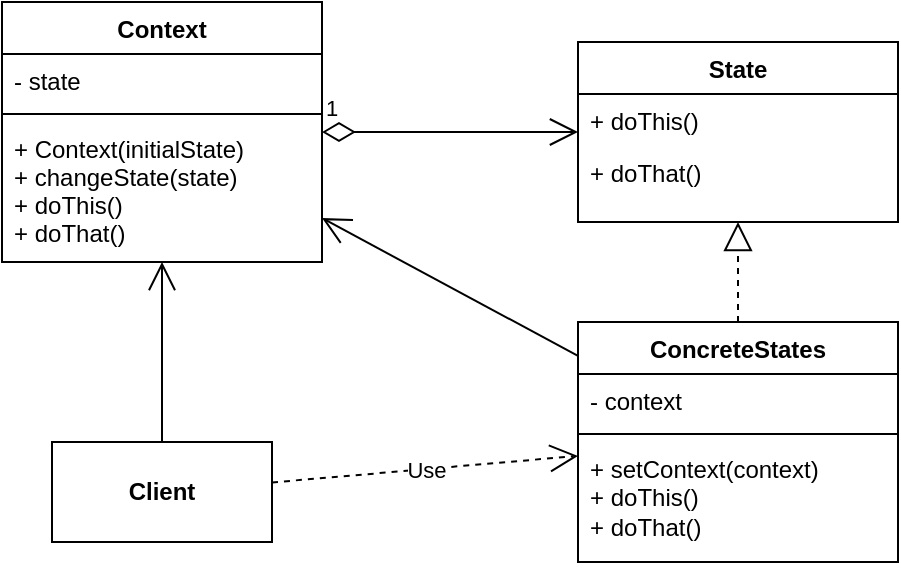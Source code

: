 <mxfile version="27.1.6" pages="2">
  <diagram id="C5RBs43oDa-KdzZeNtuy" name="Page-1">
    <mxGraphModel dx="436" dy="819" grid="1" gridSize="10" guides="1" tooltips="1" connect="1" arrows="1" fold="1" page="1" pageScale="1" pageWidth="827" pageHeight="1169" math="0" shadow="0">
      <root>
        <mxCell id="WIyWlLk6GJQsqaUBKTNV-0" />
        <mxCell id="WIyWlLk6GJQsqaUBKTNV-1" parent="WIyWlLk6GJQsqaUBKTNV-0" />
        <mxCell id="zkfFHV4jXpPFQw0GAbJ--0" value="Context" style="swimlane;fontStyle=1;align=center;verticalAlign=top;childLayout=stackLayout;horizontal=1;startSize=26;horizontalStack=0;resizeParent=1;resizeLast=0;collapsible=1;marginBottom=0;rounded=0;shadow=0;strokeWidth=1;" parent="WIyWlLk6GJQsqaUBKTNV-1" vertex="1">
          <mxGeometry x="170" y="270" width="160" height="130" as="geometry">
            <mxRectangle x="230" y="140" width="160" height="26" as="alternateBounds" />
          </mxGeometry>
        </mxCell>
        <mxCell id="zkfFHV4jXpPFQw0GAbJ--1" value="- state" style="text;align=left;verticalAlign=top;spacingLeft=4;spacingRight=4;overflow=hidden;rotatable=0;points=[[0,0.5],[1,0.5]];portConstraint=eastwest;" parent="zkfFHV4jXpPFQw0GAbJ--0" vertex="1">
          <mxGeometry y="26" width="160" height="26" as="geometry" />
        </mxCell>
        <mxCell id="zkfFHV4jXpPFQw0GAbJ--4" value="" style="line;html=1;strokeWidth=1;align=left;verticalAlign=middle;spacingTop=-1;spacingLeft=3;spacingRight=3;rotatable=0;labelPosition=right;points=[];portConstraint=eastwest;" parent="zkfFHV4jXpPFQw0GAbJ--0" vertex="1">
          <mxGeometry y="52" width="160" height="8" as="geometry" />
        </mxCell>
        <mxCell id="zkfFHV4jXpPFQw0GAbJ--5" value="+ Context(initialState)&#xa;+ changeState(state)&#xa;+ doThis()&#xa;+ doThat()&#xa;" style="text;align=left;verticalAlign=top;spacingLeft=4;spacingRight=4;overflow=hidden;rotatable=0;points=[[0,0.5],[1,0.5]];portConstraint=eastwest;" parent="zkfFHV4jXpPFQw0GAbJ--0" vertex="1">
          <mxGeometry y="60" width="160" height="70" as="geometry" />
        </mxCell>
        <mxCell id="zkfFHV4jXpPFQw0GAbJ--17" value="State" style="swimlane;fontStyle=1;align=center;verticalAlign=top;childLayout=stackLayout;horizontal=1;startSize=26;horizontalStack=0;resizeParent=1;resizeLast=0;collapsible=1;marginBottom=0;rounded=0;shadow=0;strokeWidth=1;" parent="WIyWlLk6GJQsqaUBKTNV-1" vertex="1">
          <mxGeometry x="458" y="290" width="160" height="90" as="geometry">
            <mxRectangle x="508" y="60" width="160" height="26" as="alternateBounds" />
          </mxGeometry>
        </mxCell>
        <mxCell id="zkfFHV4jXpPFQw0GAbJ--18" value="+ doThis()" style="text;align=left;verticalAlign=top;spacingLeft=4;spacingRight=4;overflow=hidden;rotatable=0;points=[[0,0.5],[1,0.5]];portConstraint=eastwest;" parent="zkfFHV4jXpPFQw0GAbJ--17" vertex="1">
          <mxGeometry y="26" width="160" height="26" as="geometry" />
        </mxCell>
        <mxCell id="zkfFHV4jXpPFQw0GAbJ--19" value="+ doThat()" style="text;align=left;verticalAlign=top;spacingLeft=4;spacingRight=4;overflow=hidden;rotatable=0;points=[[0,0.5],[1,0.5]];portConstraint=eastwest;rounded=0;shadow=0;html=0;" parent="zkfFHV4jXpPFQw0GAbJ--17" vertex="1">
          <mxGeometry y="52" width="160" height="26" as="geometry" />
        </mxCell>
        <mxCell id="J0BmIq5jIzbkNkPnm8ZU-0" value="1" style="endArrow=open;html=1;endSize=12;startArrow=diamondThin;startSize=14;startFill=0;edgeStyle=orthogonalEdgeStyle;align=left;verticalAlign=bottom;rounded=0;" parent="WIyWlLk6GJQsqaUBKTNV-1" source="zkfFHV4jXpPFQw0GAbJ--0" target="zkfFHV4jXpPFQw0GAbJ--17" edge="1">
          <mxGeometry x="-1" y="3" relative="1" as="geometry">
            <mxPoint x="270" y="470" as="sourcePoint" />
            <mxPoint x="430" y="470" as="targetPoint" />
          </mxGeometry>
        </mxCell>
        <mxCell id="J0BmIq5jIzbkNkPnm8ZU-6" value="ConcreteStates" style="swimlane;fontStyle=1;align=center;verticalAlign=top;childLayout=stackLayout;horizontal=1;startSize=26;horizontalStack=0;resizeParent=1;resizeParentMax=0;resizeLast=0;collapsible=1;marginBottom=0;whiteSpace=wrap;html=1;" parent="WIyWlLk6GJQsqaUBKTNV-1" vertex="1">
          <mxGeometry x="458" y="430" width="160" height="120" as="geometry" />
        </mxCell>
        <mxCell id="J0BmIq5jIzbkNkPnm8ZU-7" value="- context" style="text;strokeColor=none;fillColor=none;align=left;verticalAlign=top;spacingLeft=4;spacingRight=4;overflow=hidden;rotatable=0;points=[[0,0.5],[1,0.5]];portConstraint=eastwest;whiteSpace=wrap;html=1;" parent="J0BmIq5jIzbkNkPnm8ZU-6" vertex="1">
          <mxGeometry y="26" width="160" height="26" as="geometry" />
        </mxCell>
        <mxCell id="J0BmIq5jIzbkNkPnm8ZU-8" value="" style="line;strokeWidth=1;fillColor=none;align=left;verticalAlign=middle;spacingTop=-1;spacingLeft=3;spacingRight=3;rotatable=0;labelPosition=right;points=[];portConstraint=eastwest;strokeColor=inherit;" parent="J0BmIq5jIzbkNkPnm8ZU-6" vertex="1">
          <mxGeometry y="52" width="160" height="8" as="geometry" />
        </mxCell>
        <mxCell id="J0BmIq5jIzbkNkPnm8ZU-9" value="+ setContext(context)&lt;br&gt;+ doThis()&lt;br&gt;+ doThat()" style="text;strokeColor=none;fillColor=none;align=left;verticalAlign=top;spacingLeft=4;spacingRight=4;overflow=hidden;rotatable=0;points=[[0,0.5],[1,0.5]];portConstraint=eastwest;whiteSpace=wrap;html=1;" parent="J0BmIq5jIzbkNkPnm8ZU-6" vertex="1">
          <mxGeometry y="60" width="160" height="60" as="geometry" />
        </mxCell>
        <mxCell id="J0BmIq5jIzbkNkPnm8ZU-10" value="&lt;b&gt;Client&lt;/b&gt;" style="html=1;whiteSpace=wrap;" parent="WIyWlLk6GJQsqaUBKTNV-1" vertex="1">
          <mxGeometry x="195" y="490" width="110" height="50" as="geometry" />
        </mxCell>
        <mxCell id="J0BmIq5jIzbkNkPnm8ZU-12" value="" style="endArrow=open;endFill=1;endSize=12;html=1;rounded=0;" parent="WIyWlLk6GJQsqaUBKTNV-1" source="J0BmIq5jIzbkNkPnm8ZU-10" target="zkfFHV4jXpPFQw0GAbJ--0" edge="1">
          <mxGeometry width="160" relative="1" as="geometry">
            <mxPoint x="180" y="450" as="sourcePoint" />
            <mxPoint x="340" y="450" as="targetPoint" />
          </mxGeometry>
        </mxCell>
        <mxCell id="J0BmIq5jIzbkNkPnm8ZU-13" value="Use" style="endArrow=open;endSize=12;dashed=1;html=1;rounded=0;" parent="WIyWlLk6GJQsqaUBKTNV-1" source="J0BmIq5jIzbkNkPnm8ZU-10" target="J0BmIq5jIzbkNkPnm8ZU-6" edge="1">
          <mxGeometry width="160" relative="1" as="geometry">
            <mxPoint x="290" y="450" as="sourcePoint" />
            <mxPoint x="450" y="450" as="targetPoint" />
          </mxGeometry>
        </mxCell>
        <mxCell id="J0BmIq5jIzbkNkPnm8ZU-14" value="" style="endArrow=open;endFill=1;endSize=12;html=1;rounded=0;" parent="WIyWlLk6GJQsqaUBKTNV-1" source="J0BmIq5jIzbkNkPnm8ZU-6" target="zkfFHV4jXpPFQw0GAbJ--0" edge="1">
          <mxGeometry width="160" relative="1" as="geometry">
            <mxPoint x="340" y="540" as="sourcePoint" />
            <mxPoint x="340" y="450" as="targetPoint" />
          </mxGeometry>
        </mxCell>
        <mxCell id="Wgm5vn-IYkqEpvJqR_mi-1" value="" style="endArrow=block;dashed=1;endFill=0;endSize=12;html=1;rounded=0;" parent="WIyWlLk6GJQsqaUBKTNV-1" source="J0BmIq5jIzbkNkPnm8ZU-6" target="zkfFHV4jXpPFQw0GAbJ--17" edge="1">
          <mxGeometry width="160" relative="1" as="geometry">
            <mxPoint x="310" y="430" as="sourcePoint" />
            <mxPoint x="470" y="430" as="targetPoint" />
          </mxGeometry>
        </mxCell>
      </root>
    </mxGraphModel>
  </diagram>
  <diagram id="jL-8TSexGOtVM5XP3muw" name="Página-2">
    <mxGraphModel dx="436" dy="819" grid="1" gridSize="10" guides="1" tooltips="1" connect="1" arrows="1" fold="1" page="1" pageScale="1" pageWidth="827" pageHeight="1169" math="0" shadow="0">
      <root>
        <mxCell id="0" />
        <mxCell id="1" parent="0" />
        <mxCell id="qLBlkIdkiwQzh7COVFVz-24" value="" style="rounded=0;whiteSpace=wrap;html=1;" parent="1" vertex="1">
          <mxGeometry x="250" y="465" width="400" height="180" as="geometry" />
        </mxCell>
        <mxCell id="qLBlkIdkiwQzh7COVFVz-1" value="&lt;b&gt;Client&lt;/b&gt;" style="html=1;whiteSpace=wrap;" parent="1" vertex="1">
          <mxGeometry x="70" y="259" width="110" height="50" as="geometry" />
        </mxCell>
        <mxCell id="qLBlkIdkiwQzh7COVFVz-2" value="Facade" style="swimlane;fontStyle=1;align=center;verticalAlign=top;childLayout=stackLayout;horizontal=1;startSize=26;horizontalStack=0;resizeParent=1;resizeParentMax=0;resizeLast=0;collapsible=1;marginBottom=0;whiteSpace=wrap;html=1;" parent="1" vertex="1">
          <mxGeometry x="254" y="232" width="160" height="104" as="geometry" />
        </mxCell>
        <mxCell id="qLBlkIdkiwQzh7COVFVz-3" value="- linksToSubsystemObjects&lt;div&gt;-optionalAdditionalFacade&lt;/div&gt;" style="text;strokeColor=none;fillColor=none;align=left;verticalAlign=top;spacingLeft=4;spacingRight=4;overflow=hidden;rotatable=0;points=[[0,0.5],[1,0.5]];portConstraint=eastwest;whiteSpace=wrap;html=1;labelBackgroundColor=default;" parent="qLBlkIdkiwQzh7COVFVz-2" vertex="1">
          <mxGeometry y="26" width="160" height="44" as="geometry" />
        </mxCell>
        <mxCell id="qLBlkIdkiwQzh7COVFVz-4" value="" style="line;strokeWidth=1;fillColor=none;align=left;verticalAlign=middle;spacingTop=-1;spacingLeft=3;spacingRight=3;rotatable=0;labelPosition=right;points=[];portConstraint=eastwest;strokeColor=inherit;" parent="qLBlkIdkiwQzh7COVFVz-2" vertex="1">
          <mxGeometry y="70" width="160" height="8" as="geometry" />
        </mxCell>
        <mxCell id="qLBlkIdkiwQzh7COVFVz-5" value="+ subsystemOperation()" style="text;strokeColor=none;fillColor=none;align=left;verticalAlign=top;spacingLeft=4;spacingRight=4;overflow=hidden;rotatable=0;points=[[0,0.5],[1,0.5]];portConstraint=eastwest;whiteSpace=wrap;html=1;" parent="qLBlkIdkiwQzh7COVFVz-2" vertex="1">
          <mxGeometry y="78" width="160" height="26" as="geometry" />
        </mxCell>
        <mxCell id="qLBlkIdkiwQzh7COVFVz-6" value="Additional Facade" style="swimlane;fontStyle=1;align=center;verticalAlign=top;childLayout=stackLayout;horizontal=1;startSize=26;horizontalStack=0;resizeParent=1;resizeParentMax=0;resizeLast=0;collapsible=1;marginBottom=0;whiteSpace=wrap;html=1;" parent="1" vertex="1">
          <mxGeometry x="470" y="241" width="160" height="86" as="geometry" />
        </mxCell>
        <mxCell id="qLBlkIdkiwQzh7COVFVz-7" value="..." style="text;align=left;verticalAlign=top;spacingLeft=4;spacingRight=4;overflow=hidden;rotatable=0;points=[[0,0.5],[1,0.5]];portConstraint=eastwest;whiteSpace=wrap;html=1;" parent="qLBlkIdkiwQzh7COVFVz-6" vertex="1">
          <mxGeometry y="26" width="160" height="26" as="geometry" />
        </mxCell>
        <mxCell id="qLBlkIdkiwQzh7COVFVz-8" value="" style="line;strokeWidth=1;fillColor=none;align=left;verticalAlign=middle;spacingTop=-1;spacingLeft=3;spacingRight=3;rotatable=0;labelPosition=right;points=[];portConstraint=eastwest;strokeColor=inherit;" parent="qLBlkIdkiwQzh7COVFVz-6" vertex="1">
          <mxGeometry y="52" width="160" height="8" as="geometry" />
        </mxCell>
        <mxCell id="qLBlkIdkiwQzh7COVFVz-9" value="+ anotherOperation()" style="text;strokeColor=none;fillColor=none;align=left;verticalAlign=top;spacingLeft=4;spacingRight=4;overflow=hidden;rotatable=0;points=[[0,0.5],[1,0.5]];portConstraint=eastwest;whiteSpace=wrap;html=1;labelBackgroundColor=default;" parent="qLBlkIdkiwQzh7COVFVz-6" vertex="1">
          <mxGeometry y="60" width="160" height="26" as="geometry" />
        </mxCell>
        <mxCell id="qLBlkIdkiwQzh7COVFVz-10" value="" style="endArrow=open;endFill=1;endSize=12;html=1;rounded=0;" parent="1" source="qLBlkIdkiwQzh7COVFVz-1" target="qLBlkIdkiwQzh7COVFVz-2" edge="1">
          <mxGeometry width="160" relative="1" as="geometry">
            <mxPoint x="220" y="230" as="sourcePoint" />
            <mxPoint x="380" y="230" as="targetPoint" />
          </mxGeometry>
        </mxCell>
        <mxCell id="qLBlkIdkiwQzh7COVFVz-11" value="" style="endArrow=open;endFill=1;endSize=12;html=1;rounded=0;" parent="1" source="qLBlkIdkiwQzh7COVFVz-2" target="qLBlkIdkiwQzh7COVFVz-6" edge="1">
          <mxGeometry width="160" relative="1" as="geometry">
            <mxPoint x="270" y="510" as="sourcePoint" />
            <mxPoint x="344" y="510" as="targetPoint" />
          </mxGeometry>
        </mxCell>
        <mxCell id="qLBlkIdkiwQzh7COVFVz-16" value="Use" style="endArrow=open;endSize=12;dashed=1;html=1;rounded=0;entryX=0.25;entryY=0;entryDx=0;entryDy=0;" parent="1" source="qLBlkIdkiwQzh7COVFVz-2" target="qLBlkIdkiwQzh7COVFVz-24" edge="1">
          <mxGeometry width="160" relative="1" as="geometry">
            <mxPoint x="150" y="240" as="sourcePoint" />
            <mxPoint x="330" y="470" as="targetPoint" />
          </mxGeometry>
        </mxCell>
        <mxCell id="qLBlkIdkiwQzh7COVFVz-17" value="Use" style="endArrow=open;endSize=12;dashed=1;html=1;rounded=0;entryX=0.094;entryY=0;entryDx=0;entryDy=0;entryPerimeter=0;exitX=0.247;exitY=1.026;exitDx=0;exitDy=0;exitPerimeter=0;" parent="1" source="qLBlkIdkiwQzh7COVFVz-5" target="qLBlkIdkiwQzh7COVFVz-24" edge="1">
          <mxGeometry width="160" relative="1" as="geometry">
            <mxPoint x="224" y="500" as="sourcePoint" />
            <mxPoint x="260" y="460" as="targetPoint" />
          </mxGeometry>
        </mxCell>
        <mxCell id="qLBlkIdkiwQzh7COVFVz-18" value="Use" style="endArrow=open;endSize=12;dashed=1;html=1;rounded=0;entryX=0.878;entryY=0;entryDx=0;entryDy=0;entryPerimeter=0;" parent="1" source="qLBlkIdkiwQzh7COVFVz-6" target="qLBlkIdkiwQzh7COVFVz-24" edge="1">
          <mxGeometry width="160" relative="1" as="geometry">
            <mxPoint x="324" y="560" as="sourcePoint" />
            <mxPoint x="590" y="400" as="targetPoint" />
          </mxGeometry>
        </mxCell>
        <mxCell id="qLBlkIdkiwQzh7COVFVz-19" value="Use" style="endArrow=open;endSize=12;dashed=1;html=1;rounded=0;exitX=0.835;exitY=0.994;exitDx=0;exitDy=0;exitPerimeter=0;" parent="1" source="qLBlkIdkiwQzh7COVFVz-5" target="qLBlkIdkiwQzh7COVFVz-24" edge="1">
          <mxGeometry width="160" relative="1" as="geometry">
            <mxPoint x="334" y="346" as="sourcePoint" />
            <mxPoint x="400" y="460" as="targetPoint" />
          </mxGeometry>
        </mxCell>
        <mxCell id="qLBlkIdkiwQzh7COVFVz-20" value="Use" style="endArrow=open;endSize=12;dashed=1;html=1;rounded=0;entryX=0.605;entryY=0.005;entryDx=0;entryDy=0;entryPerimeter=0;" parent="1" source="qLBlkIdkiwQzh7COVFVz-6" target="qLBlkIdkiwQzh7COVFVz-24" edge="1">
          <mxGeometry width="160" relative="1" as="geometry">
            <mxPoint x="424" y="440" as="sourcePoint" />
            <mxPoint x="470" y="400" as="targetPoint" />
          </mxGeometry>
        </mxCell>
        <mxCell id="qLBlkIdkiwQzh7COVFVz-21" value="Subsytem&lt;br&gt;Class" style="html=1;whiteSpace=wrap;" parent="1" vertex="1">
          <mxGeometry x="325" y="500" width="110" height="50" as="geometry" />
        </mxCell>
        <mxCell id="qLBlkIdkiwQzh7COVFVz-22" value="Subsytem&lt;div&gt;Class&lt;/div&gt;" style="html=1;whiteSpace=wrap;" parent="1" vertex="1">
          <mxGeometry x="395" y="530" width="110" height="50" as="geometry" />
        </mxCell>
        <mxCell id="qLBlkIdkiwQzh7COVFVz-23" value="Subsytem&lt;br&gt;Class" style="html=1;whiteSpace=wrap;" parent="1" vertex="1">
          <mxGeometry x="455" y="560" width="110" height="50" as="geometry" />
        </mxCell>
      </root>
    </mxGraphModel>
  </diagram>
</mxfile>
